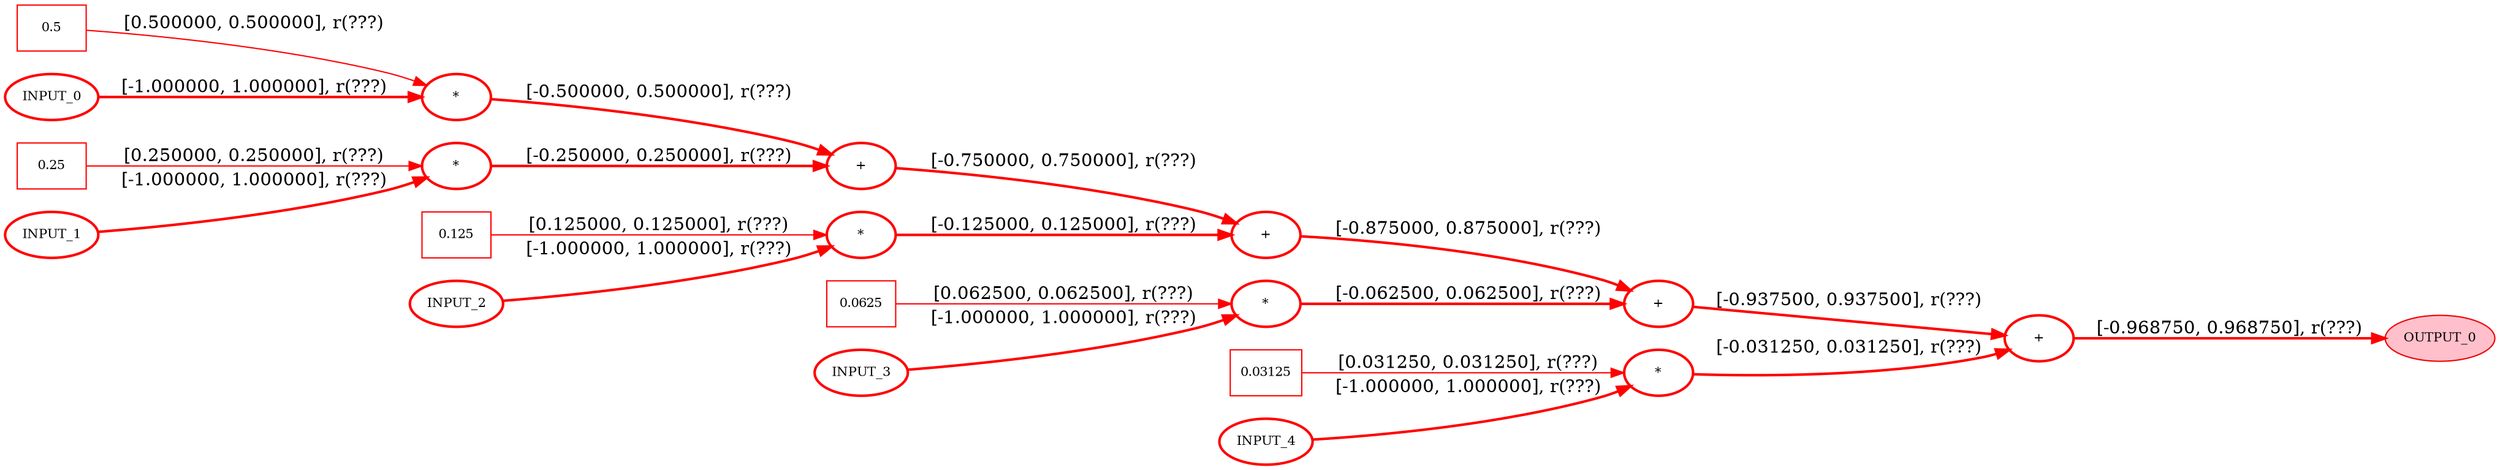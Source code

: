 strict digraph loopgraph {
    rankdir=LR; node [fontsize=10];
S0x7fd4046147f0[label="+" color="red" style="bold" shape="ellipse"];
S0x7fd404614500[label="+" color="red" style="bold" shape="ellipse"];
S0x7fd4046141d0[label="+" color="red" style="bold" shape="ellipse"];
S0x7fd404613ee0[label="+" color="red" style="bold" shape="ellipse"];
S0x7fd404613bf0[label="*" color="red" style="bold" shape="ellipse"];
S0x7fd40460ef10[label="0.5" color="red" shape="box"];
S0x7fd40460ef10 -> S0x7fd404613bf0[ color="red" label ="[0.500000, 0.500000], r(???)"];
S0x7fd404604600[label="INPUT_0" color="red" style="bold" shape="ellipse"];
S0x7fd404604600 -> S0x7fd404613bf0[ color="red" style="bold" label ="[-1.000000, 1.000000], r(???)"];
S0x7fd404613bf0 -> S0x7fd404613ee0[ color="red" style="bold" label ="[-0.500000, 0.500000], r(???)"];
S0x7fd404613df0[label="*" color="red" style="bold" shape="ellipse"];
S0x7fd40460f930[label="0.25" color="red" shape="box"];
S0x7fd40460f930 -> S0x7fd404613df0[ color="red" label ="[0.250000, 0.250000], r(???)"];
S0x7fd404604d20[label="INPUT_1" color="red" style="bold" shape="ellipse"];
S0x7fd404604d20 -> S0x7fd404613df0[ color="red" style="bold" label ="[-1.000000, 1.000000], r(???)"];
S0x7fd404613df0 -> S0x7fd404613ee0[ color="red" style="bold" label ="[-0.250000, 0.250000], r(???)"];
S0x7fd404613ee0 -> S0x7fd4046141d0[ color="red" style="bold" label ="[-0.750000, 0.750000], r(???)"];
S0x7fd4046140f0[label="*" color="red" style="bold" shape="ellipse"];
S0x7fd4046107a0[label="0.125" color="red" shape="box"];
S0x7fd4046107a0 -> S0x7fd4046140f0[ color="red" label ="[0.125000, 0.125000], r(???)"];
S0x7fd404604db0[label="INPUT_2" color="red" style="bold" shape="ellipse"];
S0x7fd404604db0 -> S0x7fd4046140f0[ color="red" style="bold" label ="[-1.000000, 1.000000], r(???)"];
S0x7fd4046140f0 -> S0x7fd4046141d0[ color="red" style="bold" label ="[-0.125000, 0.125000], r(???)"];
S0x7fd4046141d0 -> S0x7fd404614500[ color="red" style="bold" label ="[-0.875000, 0.875000], r(???)"];
S0x7fd404614440[label="*" color="red" style="bold" shape="ellipse"];
S0x7fd404611610[label="0.0625" color="red" shape="box"];
S0x7fd404611610 -> S0x7fd404614440[ color="red" label ="[0.062500, 0.062500], r(???)"];
S0x7fd404604e40[label="INPUT_3" color="red" style="bold" shape="ellipse"];
S0x7fd404604e40 -> S0x7fd404614440[ color="red" style="bold" label ="[-1.000000, 1.000000], r(???)"];
S0x7fd404614440 -> S0x7fd404614500[ color="red" style="bold" label ="[-0.062500, 0.062500], r(???)"];
S0x7fd404614500 -> S0x7fd4046147f0[ color="red" style="bold" label ="[-0.937500, 0.937500], r(???)"];
S0x7fd404614700[label="*" color="red" style="bold" shape="ellipse"];
S0x7fd404612480[label="0.03125" color="red" shape="box"];
S0x7fd404612480 -> S0x7fd404614700[ color="red" label ="[0.031250, 0.031250], r(???)"];
S0x7fd404604ed0[label="INPUT_4" color="red" style="bold" shape="ellipse"];
S0x7fd404604ed0 -> S0x7fd404614700[ color="red" style="bold" label ="[-1.000000, 1.000000], r(???)"];
S0x7fd404614700 -> S0x7fd4046147f0[ color="red" style="bold" label ="[-0.031250, 0.031250], r(???)"];
OUTPUT_0[color="red2" style="filled" fillcolor="pink"];
S0x7fd4046147f0 -> OUTPUT_0[ color="red" style="bold" label ="[-0.968750, 0.968750], r(???)"];
}
